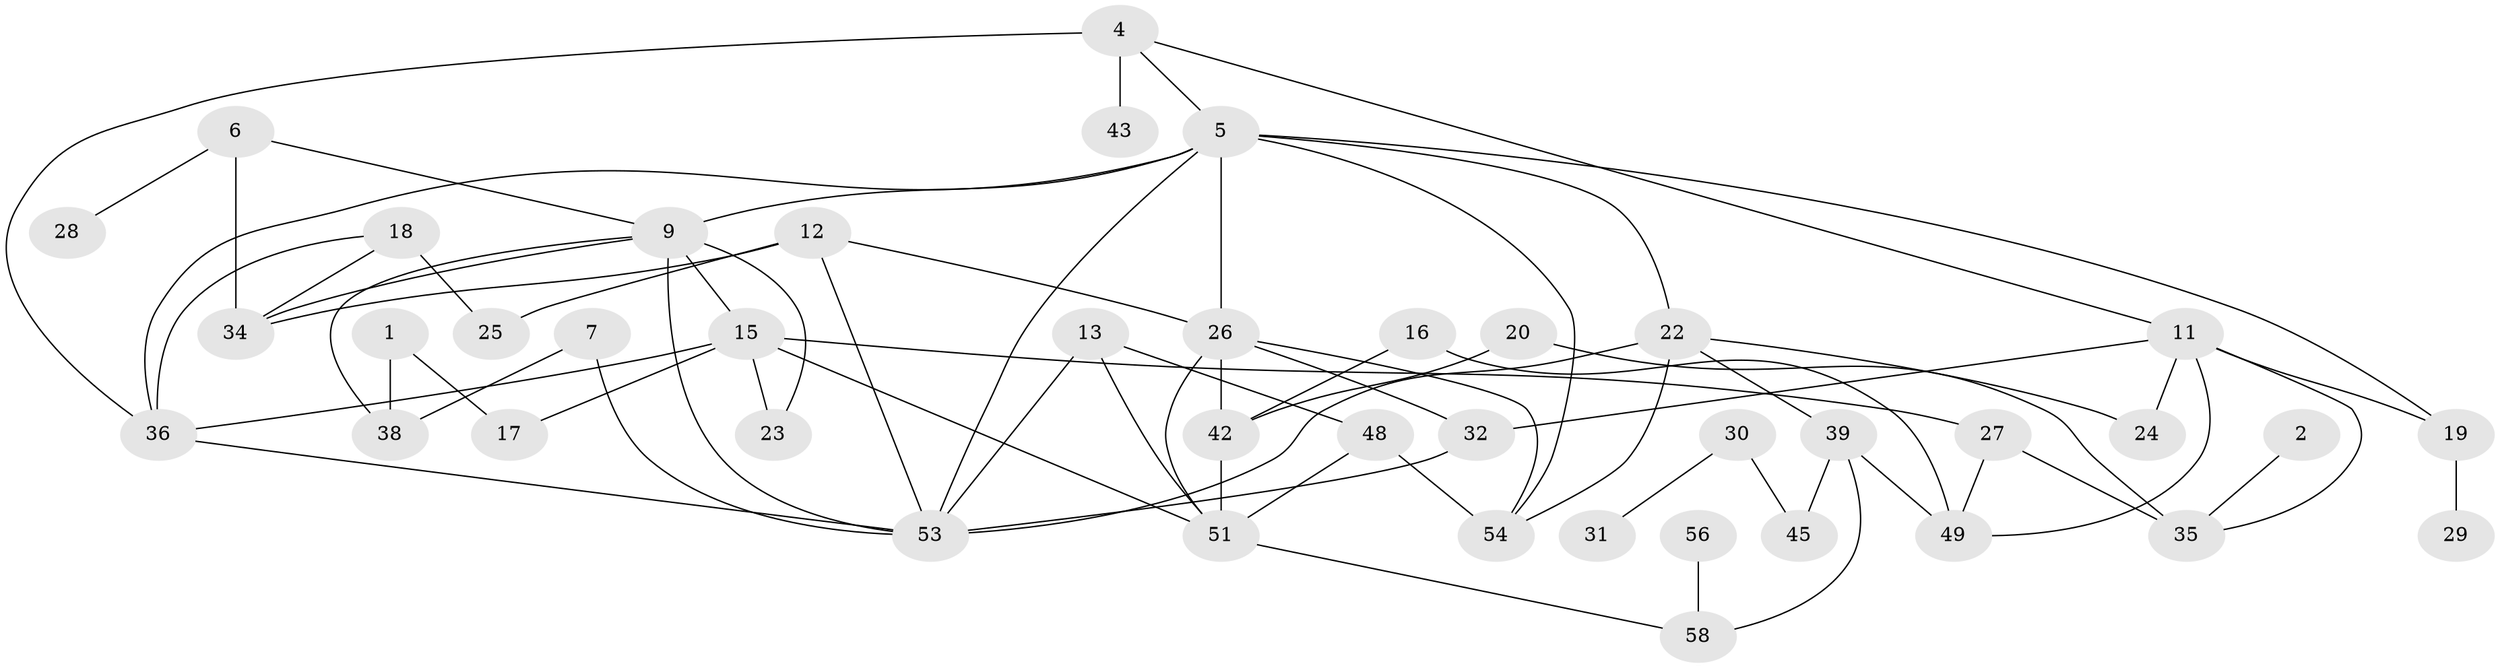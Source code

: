 // original degree distribution, {2: 0.2702702702702703, 1: 0.1891891891891892, 0: 0.15315315315315314, 3: 0.14414414414414414, 5: 0.06306306306306306, 4: 0.14414414414414414, 6: 0.036036036036036036}
// Generated by graph-tools (version 1.1) at 2025/33/03/09/25 02:33:29]
// undirected, 42 vertices, 71 edges
graph export_dot {
graph [start="1"]
  node [color=gray90,style=filled];
  1;
  2;
  4;
  5;
  6;
  7;
  9;
  11;
  12;
  13;
  15;
  16;
  17;
  18;
  19;
  20;
  22;
  23;
  24;
  25;
  26;
  27;
  28;
  29;
  30;
  31;
  32;
  34;
  35;
  36;
  38;
  39;
  42;
  43;
  45;
  48;
  49;
  51;
  53;
  54;
  56;
  58;
  1 -- 17 [weight=1.0];
  1 -- 38 [weight=1.0];
  2 -- 35 [weight=1.0];
  4 -- 5 [weight=1.0];
  4 -- 11 [weight=1.0];
  4 -- 36 [weight=1.0];
  4 -- 43 [weight=2.0];
  5 -- 9 [weight=1.0];
  5 -- 19 [weight=1.0];
  5 -- 22 [weight=2.0];
  5 -- 26 [weight=1.0];
  5 -- 36 [weight=1.0];
  5 -- 53 [weight=2.0];
  5 -- 54 [weight=1.0];
  6 -- 9 [weight=1.0];
  6 -- 28 [weight=1.0];
  6 -- 34 [weight=2.0];
  7 -- 38 [weight=1.0];
  7 -- 53 [weight=1.0];
  9 -- 15 [weight=1.0];
  9 -- 23 [weight=1.0];
  9 -- 34 [weight=1.0];
  9 -- 38 [weight=1.0];
  9 -- 53 [weight=1.0];
  11 -- 19 [weight=1.0];
  11 -- 24 [weight=1.0];
  11 -- 32 [weight=1.0];
  11 -- 35 [weight=1.0];
  11 -- 49 [weight=1.0];
  12 -- 25 [weight=1.0];
  12 -- 26 [weight=1.0];
  12 -- 34 [weight=1.0];
  12 -- 53 [weight=1.0];
  13 -- 48 [weight=1.0];
  13 -- 51 [weight=1.0];
  13 -- 53 [weight=1.0];
  15 -- 17 [weight=1.0];
  15 -- 23 [weight=1.0];
  15 -- 27 [weight=1.0];
  15 -- 36 [weight=1.0];
  15 -- 51 [weight=1.0];
  16 -- 42 [weight=1.0];
  16 -- 49 [weight=2.0];
  18 -- 25 [weight=2.0];
  18 -- 34 [weight=1.0];
  18 -- 36 [weight=1.0];
  19 -- 29 [weight=1.0];
  20 -- 35 [weight=1.0];
  20 -- 42 [weight=1.0];
  22 -- 24 [weight=1.0];
  22 -- 39 [weight=1.0];
  22 -- 53 [weight=3.0];
  22 -- 54 [weight=1.0];
  26 -- 32 [weight=1.0];
  26 -- 42 [weight=1.0];
  26 -- 51 [weight=1.0];
  26 -- 54 [weight=1.0];
  27 -- 35 [weight=1.0];
  27 -- 49 [weight=1.0];
  30 -- 31 [weight=1.0];
  30 -- 45 [weight=1.0];
  32 -- 53 [weight=1.0];
  36 -- 53 [weight=1.0];
  39 -- 45 [weight=1.0];
  39 -- 49 [weight=1.0];
  39 -- 58 [weight=1.0];
  42 -- 51 [weight=1.0];
  48 -- 51 [weight=2.0];
  48 -- 54 [weight=1.0];
  51 -- 58 [weight=1.0];
  56 -- 58 [weight=1.0];
}
